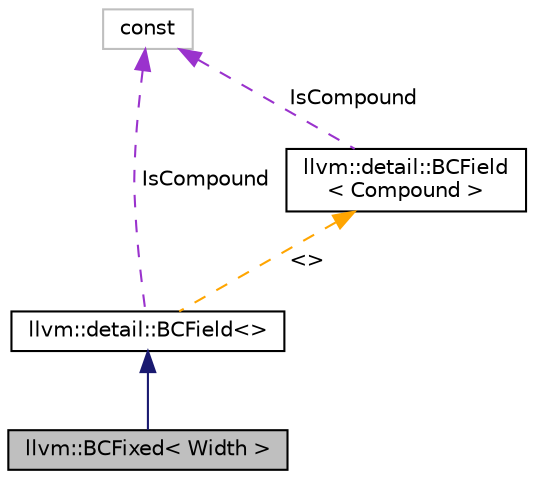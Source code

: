 digraph "llvm::BCFixed&lt; Width &gt;"
{
 // LATEX_PDF_SIZE
  bgcolor="transparent";
  edge [fontname="Helvetica",fontsize="10",labelfontname="Helvetica",labelfontsize="10"];
  node [fontname="Helvetica",fontsize="10",shape=record];
  Node1 [label="llvm::BCFixed\< Width \>",height=0.2,width=0.4,color="black", fillcolor="grey75", style="filled", fontcolor="black",tooltip="Represents a fixed-width value in a bitcode record."];
  Node2 -> Node1 [dir="back",color="midnightblue",fontsize="10",style="solid",fontname="Helvetica"];
  Node2 [label="llvm::detail::BCField\<\>",height=0.2,width=0.4,color="black",URL="$classllvm_1_1detail_1_1BCField.html",tooltip=" "];
  Node3 -> Node2 [dir="back",color="darkorchid3",fontsize="10",style="dashed",label=" IsCompound" ,fontname="Helvetica"];
  Node3 [label="const",height=0.2,width=0.4,color="grey75",tooltip=" "];
  Node4 -> Node2 [dir="back",color="orange",fontsize="10",style="dashed",label=" \<\>" ,fontname="Helvetica"];
  Node4 [label="llvm::detail::BCField\l\< Compound \>",height=0.2,width=0.4,color="black",URL="$classllvm_1_1detail_1_1BCField.html",tooltip="Convenience base for all kinds of bitcode abbreviation fields."];
  Node3 -> Node4 [dir="back",color="darkorchid3",fontsize="10",style="dashed",label=" IsCompound" ,fontname="Helvetica"];
}
